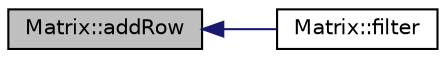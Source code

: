 digraph "Matrix::addRow"
{
  bgcolor="transparent";
  edge [fontname="Helvetica",fontsize="10",labelfontname="Helvetica",labelfontsize="10"];
  node [fontname="Helvetica",fontsize="10",shape=record];
  rankdir="LR";
  Node20 [label="Matrix::addRow",height=0.2,width=0.4,color="black", fillcolor="grey75", style="filled", fontcolor="black"];
  Node20 -> Node21 [dir="back",color="midnightblue",fontsize="10",style="solid",fontname="Helvetica"];
  Node21 [label="Matrix::filter",height=0.2,width=0.4,color="black",URL="$classMatrix.html#ab734c3f274f16439a0075b09722768b0",tooltip="Selects a subset of either columns or rows of the matrix. "];
}
